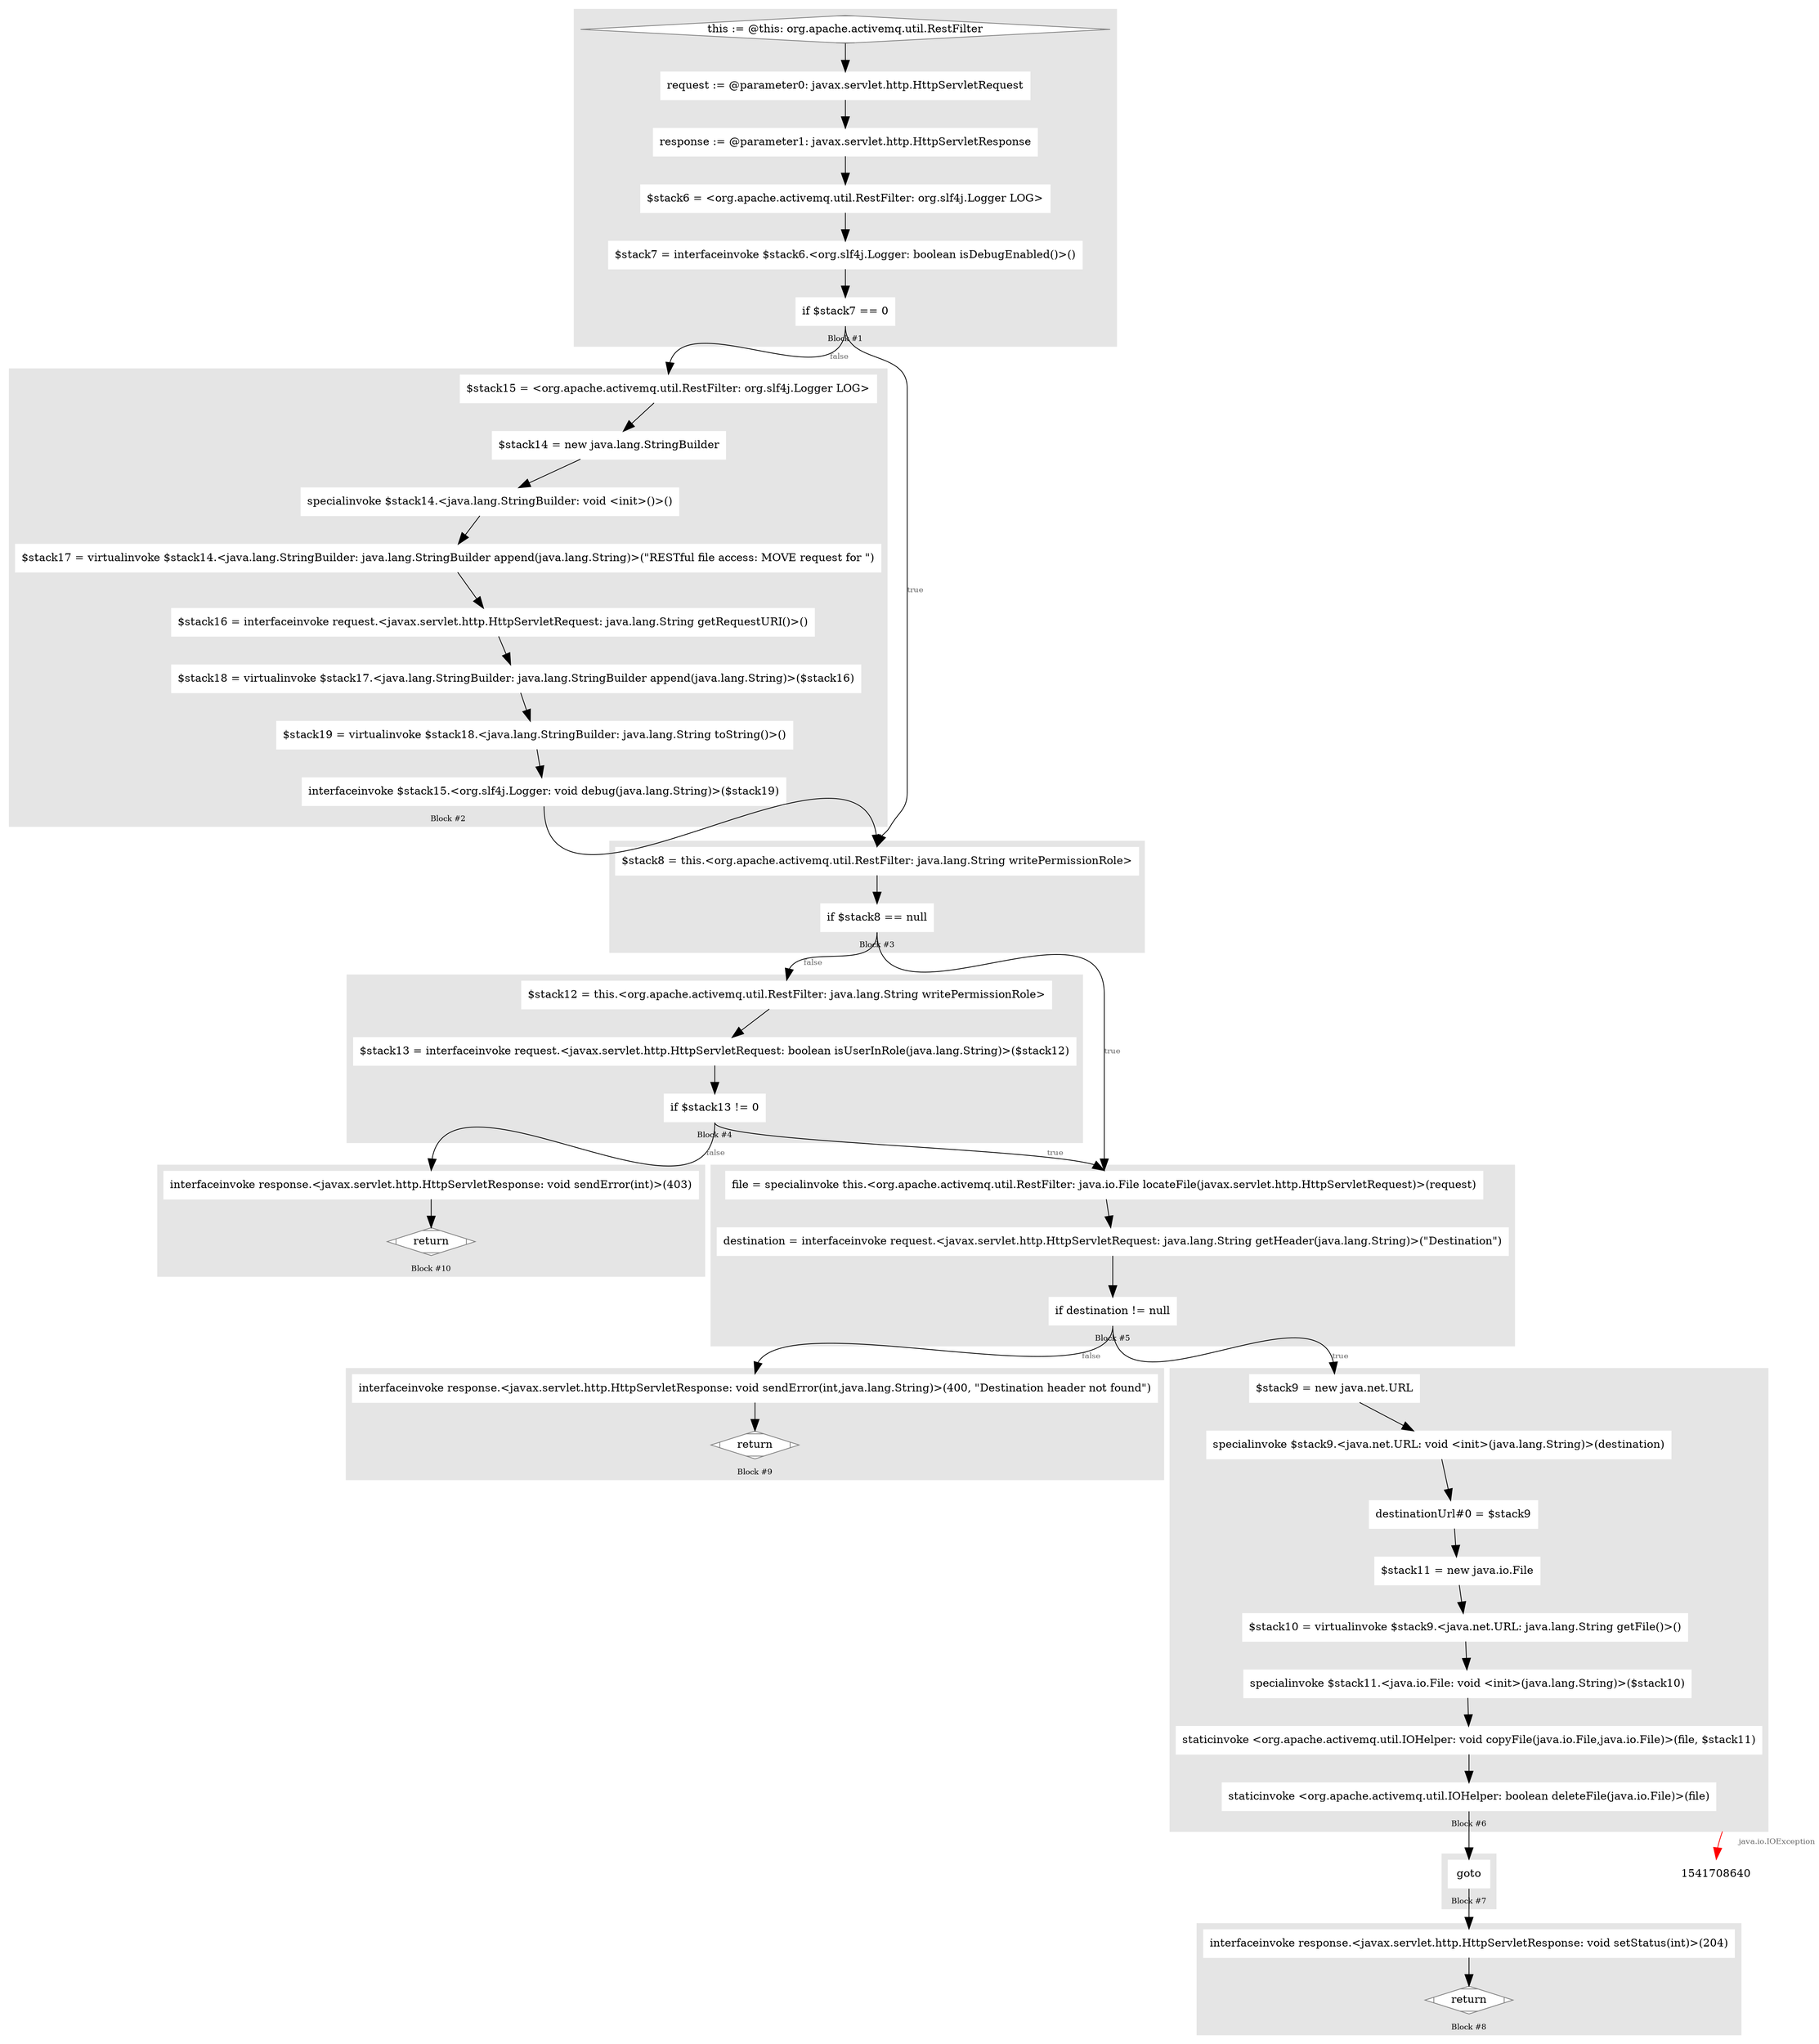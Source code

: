 digraph G {
	compound=true
	labelloc=b
	style=filled
	color=gray90
	node [shape=box,style=filled,color=white]
	edge [fontsize=10,arrowsize=1.5,fontcolor=grey40]
	fontsize=10

//  lines [104: 104] 
	subgraph cluster_1037854997 { 
		label = "Block #1"
		1404565079[label="this := @this: org.apache.activemq.util.RestFilter",shape=Mdiamond,color=grey50,fillcolor=white]
		1884155890[label="request := @parameter0: javax.servlet.http.HttpServletRequest"]
		932582590[label="response := @parameter1: javax.servlet.http.HttpServletResponse"]
		611643685[label="$stack6 = &lt;org.apache.activemq.util.RestFilter: org.slf4j.Logger LOG&gt;"]
		1935122449[label="$stack7 = interfaceinvoke $stack6.&lt;org.slf4j.Logger: boolean isDebugEnabled()&gt;()"]
		1047478056[label="if $stack7 == 0"]

		1404565079 -> 1884155890 -> 932582590 -> 611643685 -> 1935122449 -> 1047478056
	}
	1047478056:s -> 1558103808:n[label="false"]
	1047478056:s -> 817686795:n[label="true"]

//  lines [105: 105] 
	subgraph cluster_28094269 { 
		label = "Block #2"
		1558103808[label="$stack15 = &lt;org.apache.activemq.util.RestFilter: org.slf4j.Logger LOG&gt;"]
		234250762[label="$stack14 = new java.lang.StringBuilder"]
		1311844206[label="specialinvoke $stack14.&lt;java.lang.StringBuilder: void &lt;init&gt;()&gt;()"]
		672313607[label="$stack17 = virtualinvoke $stack14.&lt;java.lang.StringBuilder: java.lang.StringBuilder append(java.lang.String)&gt;(&quot;RESTful file access: MOVE request for &quot;)"]
		2024415090[label="$stack16 = interfaceinvoke request.&lt;javax.servlet.http.HttpServletRequest: java.lang.String getRequestURI()&gt;()"]
		1828873985[label="$stack18 = virtualinvoke $stack17.&lt;java.lang.StringBuilder: java.lang.StringBuilder append(java.lang.String)&gt;($stack16)"]
		1826334428[label="$stack19 = virtualinvoke $stack18.&lt;java.lang.StringBuilder: java.lang.String toString()&gt;()"]
		51152513[label="interfaceinvoke $stack15.&lt;org.slf4j.Logger: void debug(java.lang.String)&gt;($stack19)"]

		1558103808 -> 234250762 -> 1311844206 -> 672313607 -> 2024415090 -> 1828873985 -> 1826334428 -> 51152513
	}
	51152513:s -> 817686795:n

//  lines [108: 108] 
	subgraph cluster_69329761 { 
		label = "Block #3"
		817686795[label="$stack8 = this.&lt;org.apache.activemq.util.RestFilter: java.lang.String writePermissionRole&gt;"]
		1789268516[label="if $stack8 == null"]

		817686795 -> 1789268516
	}
	1789268516:s -> 1360518503:n[label="false"]
	1789268516:s -> 1168420930:n[label="true"]

//  lines [108: 108] 
	subgraph cluster_1507118393 { 
		label = "Block #4"
		1360518503[label="$stack12 = this.&lt;org.apache.activemq.util.RestFilter: java.lang.String writePermissionRole&gt;"]
		1581267786[label="$stack13 = interfaceinvoke request.&lt;javax.servlet.http.HttpServletRequest: boolean isUserInRole(java.lang.String)&gt;($stack12)"]
		1366342900[label="if $stack13 != 0"]

		1360518503 -> 1581267786 -> 1366342900
	}
	1366342900:s -> 1800976873:n[label="false"]
	1366342900:s -> 1168420930:n[label="true"]

//  lines [113: 116] 
	subgraph cluster_1261764601 { 
		label = "Block #5"
		1168420930[label="file = specialinvoke this.&lt;org.apache.activemq.util.RestFilter: java.io.File locateFile(javax.servlet.http.HttpServletRequest)&gt;(request)"]
		1266534280[label="destination = interfaceinvoke request.&lt;javax.servlet.http.HttpServletRequest: java.lang.String getHeader(java.lang.String)&gt;(&quot;Destination&quot;)"]
		527804008[label="if destination != null"]

		1168420930 -> 1266534280 -> 527804008
	}
	527804008:s -> 127702987:n[label="false"]
	527804008:s -> 1823923917:n[label="true"]

//  lines [122: 124] 
	subgraph cluster_1472216456 { 
		label = "Block #6"
		1823923917[label="$stack9 = new java.net.URL"]
		846918683[label="specialinvoke $stack9.&lt;java.net.URL: void &lt;init&gt;(java.lang.String)&gt;(destination)"]
		261748192[label="destinationUrl#0 = $stack9"]
		428696898[label="$stack11 = new java.io.File"]
		208684473[label="$stack10 = virtualinvoke $stack9.&lt;java.net.URL: java.lang.String getFile()&gt;()"]
		1987360300[label="specialinvoke $stack11.&lt;java.io.File: void &lt;init&gt;(java.lang.String)&gt;($stack10)"]
		1713833639[label="staticinvoke &lt;org.apache.activemq.util.IOHelper: void copyFile(java.io.File,java.io.File)&gt;(file, $stack11)"]
		380812044[label="staticinvoke &lt;org.apache.activemq.util.IOHelper: boolean deleteFile(java.io.File)&gt;(file)"]

		1823923917 -> 846918683 -> 261748192 -> 428696898 -> 208684473 -> 1987360300 -> 1713833639 -> 380812044
	}
	380812044:s -> 1044705957:n
	//exceptional edges 
	380812044:e -> 1541708640:n [label="	java.io.IOException"color=red,ltail="cluster_1472216456"]

//  lines [132: 132] 
	subgraph cluster_1482246673 { 
		label = "Block #7"
		1044705957[label="goto"]
	}
	1044705957:s -> 1263634860:n

//  lines [134: 136] 
	subgraph cluster_115433442 { 
		label = "Block #8"
		1263634860[label="interfaceinvoke response.&lt;javax.servlet.http.HttpServletResponse: void setStatus(int)&gt;(204)"]
		508378341[label="return",shape=Mdiamond,color=grey50,fillcolor=white]

		1263634860 -> 508378341
	}

//  lines [117: 118] 
	subgraph cluster_335580595 { 
		label = "Block #9"
		127702987[label="interfaceinvoke response.&lt;javax.servlet.http.HttpServletResponse: void sendError(int,java.lang.String)&gt;(400, &quot;Destination header not found&quot;)"]
		765242091[label="return",shape=Mdiamond,color=grey50,fillcolor=white]

		127702987 -> 765242091
	}

//  lines [109: 110] 
	subgraph cluster_1070044969 { 
		label = "Block #10"
		1800976873[label="interfaceinvoke response.&lt;javax.servlet.http.HttpServletResponse: void sendError(int)&gt;(403)"]
		253011924[label="return",shape=Mdiamond,color=grey50,fillcolor=white]

		1800976873 -> 253011924
	}

}